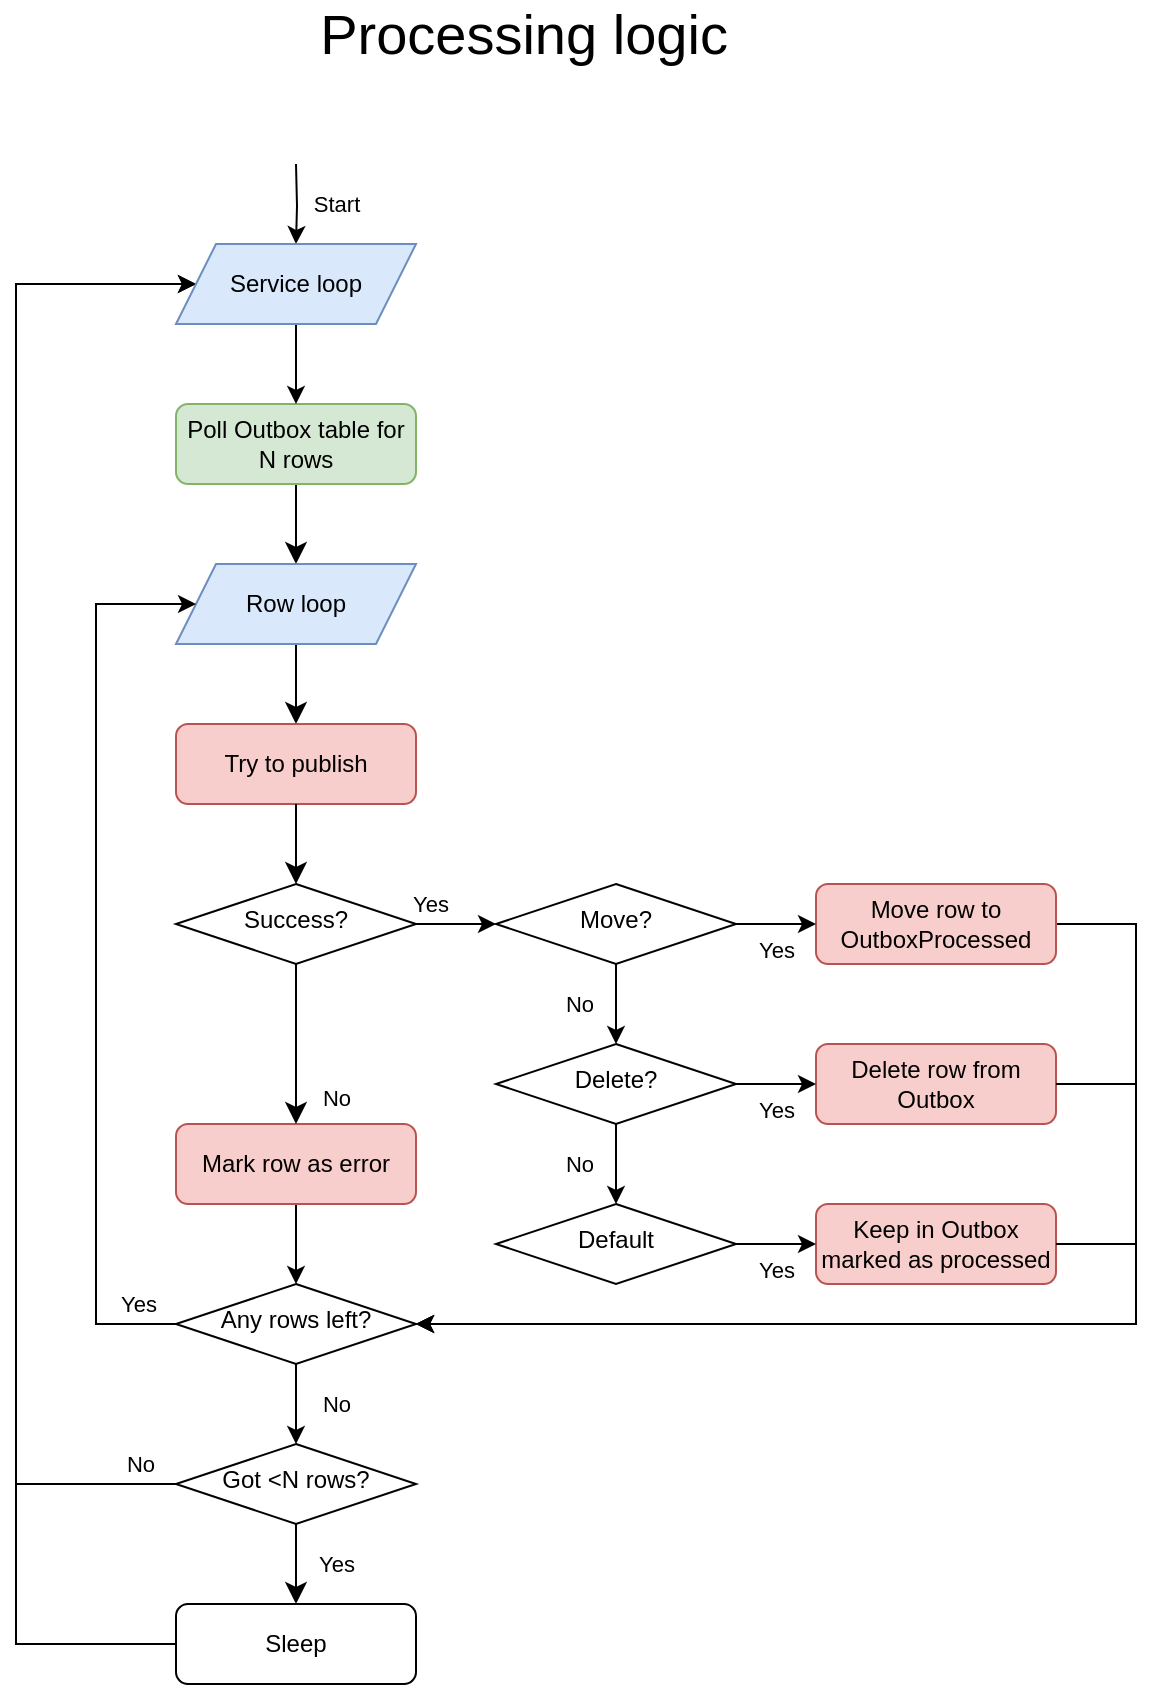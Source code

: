 <mxfile version="20.8.10" type="device"><diagram id="C5RBs43oDa-KdzZeNtuy" name="Processing Flow chart"><mxGraphModel dx="1101" dy="985" grid="1" gridSize="10" guides="1" tooltips="1" connect="1" arrows="1" fold="1" page="1" pageScale="1" pageWidth="827" pageHeight="1169" math="0" shadow="0"><root><mxCell id="WIyWlLk6GJQsqaUBKTNV-0"/><mxCell id="WIyWlLk6GJQsqaUBKTNV-1" parent="WIyWlLk6GJQsqaUBKTNV-0"/><mxCell id="WIyWlLk6GJQsqaUBKTNV-2" value="" style="rounded=0;html=1;jettySize=auto;orthogonalLoop=1;fontSize=11;endArrow=classic;endFill=1;endSize=8;strokeWidth=1;shadow=0;labelBackgroundColor=none;edgeStyle=orthogonalEdgeStyle;entryX=0.5;entryY=0;entryDx=0;entryDy=0;" parent="WIyWlLk6GJQsqaUBKTNV-1" source="WIyWlLk6GJQsqaUBKTNV-3" target="xLIevwCDkSUlFnOHP6e5-20" edge="1"><mxGeometry relative="1" as="geometry"><mxPoint x="300" y="300" as="targetPoint"/></mxGeometry></mxCell><mxCell id="WIyWlLk6GJQsqaUBKTNV-3" value="Poll Outbox table for N rows" style="rounded=1;whiteSpace=wrap;html=1;fontSize=12;glass=0;strokeWidth=1;shadow=0;fillColor=#d5e8d4;strokeColor=#82b366;" parent="WIyWlLk6GJQsqaUBKTNV-1" vertex="1"><mxGeometry x="240" y="240" width="120" height="40" as="geometry"/></mxCell><mxCell id="WIyWlLk6GJQsqaUBKTNV-4" value="" style="rounded=0;html=1;jettySize=auto;orthogonalLoop=1;fontSize=11;endArrow=classic;endFill=1;endSize=8;strokeWidth=1;shadow=0;labelBackgroundColor=none;edgeStyle=orthogonalEdgeStyle;entryX=0.5;entryY=0;entryDx=0;entryDy=0;exitX=0.5;exitY=1;exitDx=0;exitDy=0;" parent="WIyWlLk6GJQsqaUBKTNV-1" source="xLIevwCDkSUlFnOHP6e5-20" target="xLIevwCDkSUlFnOHP6e5-0" edge="1"><mxGeometry y="20" relative="1" as="geometry"><mxPoint as="offset"/><mxPoint x="300" y="380" as="sourcePoint"/></mxGeometry></mxCell><mxCell id="xLIevwCDkSUlFnOHP6e5-28" style="edgeStyle=orthogonalEdgeStyle;rounded=0;orthogonalLoop=1;jettySize=auto;html=1;entryX=0.5;entryY=0;entryDx=0;entryDy=0;labelBackgroundColor=default;endArrow=classic;endFill=1;exitX=0.5;exitY=1;exitDx=0;exitDy=0;" edge="1" parent="WIyWlLk6GJQsqaUBKTNV-1" source="WIyWlLk6GJQsqaUBKTNV-11" target="xLIevwCDkSUlFnOHP6e5-22"><mxGeometry relative="1" as="geometry"/></mxCell><mxCell id="WIyWlLk6GJQsqaUBKTNV-11" value="Mark row as error" style="rounded=1;whiteSpace=wrap;html=1;fontSize=12;glass=0;strokeWidth=1;shadow=0;fillColor=#f8cecc;strokeColor=#b85450;" parent="WIyWlLk6GJQsqaUBKTNV-1" vertex="1"><mxGeometry x="240" y="600" width="120" height="40" as="geometry"/></mxCell><mxCell id="xLIevwCDkSUlFnOHP6e5-17" style="edgeStyle=orthogonalEdgeStyle;rounded=0;orthogonalLoop=1;jettySize=auto;html=1;labelBackgroundColor=default;exitX=1;exitY=0.5;exitDx=0;exitDy=0;entryX=1;entryY=0.5;entryDx=0;entryDy=0;" edge="1" parent="WIyWlLk6GJQsqaUBKTNV-1" source="WIyWlLk6GJQsqaUBKTNV-12" target="xLIevwCDkSUlFnOHP6e5-22"><mxGeometry relative="1" as="geometry"><mxPoint x="374" y="710" as="targetPoint"/><Array as="points"><mxPoint x="720" y="500"/><mxPoint x="720" y="700"/></Array></mxGeometry></mxCell><mxCell id="WIyWlLk6GJQsqaUBKTNV-12" value="Move row to OutboxProcessed" style="rounded=1;whiteSpace=wrap;html=1;fontSize=12;glass=0;strokeWidth=1;shadow=0;fillColor=#f8cecc;strokeColor=#b85450;" parent="WIyWlLk6GJQsqaUBKTNV-1" vertex="1"><mxGeometry x="560" y="480" width="120" height="40" as="geometry"/></mxCell><mxCell id="xLIevwCDkSUlFnOHP6e5-0" value="Try to publish" style="rounded=1;whiteSpace=wrap;html=1;fontSize=12;glass=0;strokeWidth=1;shadow=0;fillColor=#f8cecc;strokeColor=#b85450;" vertex="1" parent="WIyWlLk6GJQsqaUBKTNV-1"><mxGeometry x="240" y="400" width="120" height="40" as="geometry"/></mxCell><mxCell id="xLIevwCDkSUlFnOHP6e5-30" style="edgeStyle=orthogonalEdgeStyle;rounded=0;orthogonalLoop=1;jettySize=auto;html=1;labelBackgroundColor=default;endArrow=classic;endFill=1;entryX=0;entryY=0.5;entryDx=0;entryDy=0;exitX=0;exitY=0.5;exitDx=0;exitDy=0;" edge="1" parent="WIyWlLk6GJQsqaUBKTNV-1" source="xLIevwCDkSUlFnOHP6e5-2" target="xLIevwCDkSUlFnOHP6e5-29"><mxGeometry relative="1" as="geometry"><mxPoint x="150" y="120" as="targetPoint"/><Array as="points"><mxPoint x="160" y="860"/><mxPoint x="160" y="180"/></Array></mxGeometry></mxCell><mxCell id="xLIevwCDkSUlFnOHP6e5-2" value="Sleep" style="rounded=1;whiteSpace=wrap;html=1;fontSize=12;glass=0;strokeWidth=1;shadow=0;" vertex="1" parent="WIyWlLk6GJQsqaUBKTNV-1"><mxGeometry x="240" y="840" width="120" height="40" as="geometry"/></mxCell><mxCell id="xLIevwCDkSUlFnOHP6e5-27" value="No" style="edgeStyle=orthogonalEdgeStyle;rounded=0;orthogonalLoop=1;jettySize=auto;html=1;labelBackgroundColor=default;endArrow=classic;endFill=1;exitX=0;exitY=0.5;exitDx=0;exitDy=0;entryX=0;entryY=0.5;entryDx=0;entryDy=0;" edge="1" parent="WIyWlLk6GJQsqaUBKTNV-1" source="xLIevwCDkSUlFnOHP6e5-3" target="xLIevwCDkSUlFnOHP6e5-29"><mxGeometry x="-0.953" y="-10" relative="1" as="geometry"><mxPoint x="360" y="230" as="targetPoint"/><Array as="points"><mxPoint x="160" y="780"/><mxPoint x="160" y="180"/></Array><mxPoint as="offset"/></mxGeometry></mxCell><mxCell id="xLIevwCDkSUlFnOHP6e5-3" value="Got &amp;lt;N rows?" style="rhombus;whiteSpace=wrap;html=1;shadow=0;fontFamily=Helvetica;fontSize=12;align=center;strokeWidth=1;spacing=6;spacingTop=-4;" vertex="1" parent="WIyWlLk6GJQsqaUBKTNV-1"><mxGeometry x="240" y="760" width="120" height="40" as="geometry"/></mxCell><UserObject label="No" tooltip="" id="xLIevwCDkSUlFnOHP6e5-4"><mxCell style="rounded=0;html=1;jettySize=auto;orthogonalLoop=1;fontSize=11;endArrow=classic;endFill=1;endSize=8;strokeWidth=1;shadow=0;labelBackgroundColor=none;edgeStyle=orthogonalEdgeStyle;exitX=0.5;exitY=1;exitDx=0;exitDy=0;startArrow=none;entryX=0.5;entryY=0;entryDx=0;entryDy=0;" edge="1" parent="WIyWlLk6GJQsqaUBKTNV-1" source="WIyWlLk6GJQsqaUBKTNV-10" target="WIyWlLk6GJQsqaUBKTNV-11"><mxGeometry x="0.667" y="20" relative="1" as="geometry"><mxPoint x="400" y="840" as="sourcePoint"/><mxPoint x="300" y="560" as="targetPoint"/><Array as="points"><mxPoint x="300" y="550"/><mxPoint x="300" y="550"/></Array><mxPoint as="offset"/></mxGeometry></mxCell></UserObject><mxCell id="xLIevwCDkSUlFnOHP6e5-5" value="Yes" style="rounded=0;html=1;jettySize=auto;orthogonalLoop=1;fontSize=11;endArrow=classic;endFill=1;endSize=8;strokeWidth=1;shadow=0;labelBackgroundColor=none;edgeStyle=orthogonalEdgeStyle;entryX=0.5;entryY=0;entryDx=0;entryDy=0;exitX=0.5;exitY=1;exitDx=0;exitDy=0;" edge="1" parent="WIyWlLk6GJQsqaUBKTNV-1" source="xLIevwCDkSUlFnOHP6e5-3" target="xLIevwCDkSUlFnOHP6e5-2"><mxGeometry y="20" relative="1" as="geometry"><mxPoint as="offset"/><mxPoint x="20" y="630" as="sourcePoint"/><mxPoint x="20" y="730" as="targetPoint"/><Array as="points"/></mxGeometry></mxCell><mxCell id="xLIevwCDkSUlFnOHP6e5-6" value="" style="rounded=0;html=1;jettySize=auto;orthogonalLoop=1;fontSize=11;endArrow=classic;endFill=1;endSize=8;strokeWidth=1;shadow=0;labelBackgroundColor=none;edgeStyle=orthogonalEdgeStyle;exitX=0.5;exitY=1;exitDx=0;exitDy=0;" edge="1" parent="WIyWlLk6GJQsqaUBKTNV-1" source="xLIevwCDkSUlFnOHP6e5-0" target="WIyWlLk6GJQsqaUBKTNV-10"><mxGeometry relative="1" as="geometry"><mxPoint x="300" y="440" as="sourcePoint"/><mxPoint x="300" y="540" as="targetPoint"/></mxGeometry></mxCell><mxCell id="WIyWlLk6GJQsqaUBKTNV-10" value="Success?" style="rhombus;whiteSpace=wrap;html=1;shadow=0;fontFamily=Helvetica;fontSize=12;align=center;strokeWidth=1;spacing=6;spacingTop=-4;" parent="WIyWlLk6GJQsqaUBKTNV-1" vertex="1"><mxGeometry x="240" y="480" width="120" height="40" as="geometry"/></mxCell><mxCell id="xLIevwCDkSUlFnOHP6e5-8" value="Yes" style="edgeStyle=orthogonalEdgeStyle;rounded=0;orthogonalLoop=1;jettySize=auto;html=1;verticalAlign=top;entryX=0;entryY=0.5;entryDx=0;entryDy=0;" edge="1" parent="WIyWlLk6GJQsqaUBKTNV-1" source="xLIevwCDkSUlFnOHP6e5-7" target="WIyWlLk6GJQsqaUBKTNV-12"><mxGeometry relative="1" as="geometry"><mxPoint x="530" y="500" as="targetPoint"/><Array as="points"><mxPoint x="530" y="500"/><mxPoint x="530" y="500"/></Array></mxGeometry></mxCell><mxCell id="xLIevwCDkSUlFnOHP6e5-13" value="No" style="edgeStyle=orthogonalEdgeStyle;rounded=0;orthogonalLoop=1;jettySize=auto;html=1;entryX=0.5;entryY=0;entryDx=0;entryDy=0;align=right;verticalAlign=middle;labelBackgroundColor=default;" edge="1" parent="WIyWlLk6GJQsqaUBKTNV-1" source="xLIevwCDkSUlFnOHP6e5-7" target="xLIevwCDkSUlFnOHP6e5-11"><mxGeometry y="-10" relative="1" as="geometry"><mxPoint as="offset"/></mxGeometry></mxCell><mxCell id="xLIevwCDkSUlFnOHP6e5-9" value="Delete row from Outbox" style="rounded=1;whiteSpace=wrap;html=1;fontSize=12;glass=0;strokeWidth=1;shadow=0;fillColor=#f8cecc;strokeColor=#b85450;" vertex="1" parent="WIyWlLk6GJQsqaUBKTNV-1"><mxGeometry x="560" y="560" width="120" height="40" as="geometry"/></mxCell><mxCell id="xLIevwCDkSUlFnOHP6e5-10" value="Yes" style="edgeStyle=orthogonalEdgeStyle;rounded=0;orthogonalLoop=1;jettySize=auto;html=1;entryX=0;entryY=0.5;entryDx=0;entryDy=0;verticalAlign=top;exitX=1;exitY=0.5;exitDx=0;exitDy=0;" edge="1" parent="WIyWlLk6GJQsqaUBKTNV-1" target="xLIevwCDkSUlFnOHP6e5-9" source="xLIevwCDkSUlFnOHP6e5-11"><mxGeometry relative="1" as="geometry"><mxPoint x="510" y="595" as="sourcePoint"/></mxGeometry></mxCell><mxCell id="xLIevwCDkSUlFnOHP6e5-11" value="Delete?" style="rhombus;whiteSpace=wrap;html=1;shadow=0;fontFamily=Helvetica;fontSize=12;align=center;strokeWidth=1;spacing=6;spacingTop=-4;" vertex="1" parent="WIyWlLk6GJQsqaUBKTNV-1"><mxGeometry x="400" y="560" width="120" height="40" as="geometry"/></mxCell><mxCell id="xLIevwCDkSUlFnOHP6e5-12" value="Default" style="rhombus;whiteSpace=wrap;html=1;shadow=0;fontFamily=Helvetica;fontSize=12;align=center;strokeWidth=1;spacing=6;spacingTop=-4;" vertex="1" parent="WIyWlLk6GJQsqaUBKTNV-1"><mxGeometry x="400" y="640" width="120" height="40" as="geometry"/></mxCell><mxCell id="xLIevwCDkSUlFnOHP6e5-14" value="No" style="edgeStyle=orthogonalEdgeStyle;rounded=0;orthogonalLoop=1;jettySize=auto;html=1;align=right;verticalAlign=middle;labelBackgroundColor=default;" edge="1" parent="WIyWlLk6GJQsqaUBKTNV-1" source="xLIevwCDkSUlFnOHP6e5-11" target="xLIevwCDkSUlFnOHP6e5-12"><mxGeometry y="-10" relative="1" as="geometry"><mxPoint x="459.5" y="665" as="sourcePoint"/><mxPoint x="459.5" y="705" as="targetPoint"/><mxPoint as="offset"/></mxGeometry></mxCell><mxCell id="xLIevwCDkSUlFnOHP6e5-15" value="Keep in Outbox marked as processed" style="rounded=1;whiteSpace=wrap;html=1;fontSize=12;glass=0;strokeWidth=1;shadow=0;fillColor=#f8cecc;strokeColor=#b85450;" vertex="1" parent="WIyWlLk6GJQsqaUBKTNV-1"><mxGeometry x="560" y="640" width="120" height="40" as="geometry"/></mxCell><mxCell id="xLIevwCDkSUlFnOHP6e5-16" value="Yes" style="edgeStyle=orthogonalEdgeStyle;rounded=0;orthogonalLoop=1;jettySize=auto;html=1;entryX=0;entryY=0.5;entryDx=0;entryDy=0;verticalAlign=top;exitX=1;exitY=0.5;exitDx=0;exitDy=0;" edge="1" parent="WIyWlLk6GJQsqaUBKTNV-1" source="xLIevwCDkSUlFnOHP6e5-12" target="xLIevwCDkSUlFnOHP6e5-15"><mxGeometry relative="1" as="geometry"><mxPoint x="500" y="715" as="sourcePoint"/><mxPoint x="550" y="715" as="targetPoint"/></mxGeometry></mxCell><mxCell id="xLIevwCDkSUlFnOHP6e5-20" value="Row loop" style="shape=parallelogram;perimeter=parallelogramPerimeter;whiteSpace=wrap;html=1;fixedSize=1;fillColor=#dae8fc;strokeColor=#6c8ebf;" vertex="1" parent="WIyWlLk6GJQsqaUBKTNV-1"><mxGeometry x="240" y="320" width="120" height="40" as="geometry"/></mxCell><mxCell id="xLIevwCDkSUlFnOHP6e5-21" value="Yes" style="edgeStyle=orthogonalEdgeStyle;rounded=0;html=1;jettySize=auto;orthogonalLoop=1;fontSize=11;endArrow=classic;endFill=1;strokeWidth=1;shadow=0;labelBackgroundColor=none;entryX=0;entryY=0.5;entryDx=0;entryDy=0;exitX=1;exitY=0.5;exitDx=0;exitDy=0;" edge="1" parent="WIyWlLk6GJQsqaUBKTNV-1" source="WIyWlLk6GJQsqaUBKTNV-10" target="xLIevwCDkSUlFnOHP6e5-7"><mxGeometry x="-0.652" y="10" relative="1" as="geometry"><mxPoint as="offset"/><mxPoint x="350" y="520" as="sourcePoint"/><mxPoint x="460" y="520" as="targetPoint"/><Array as="points"><mxPoint x="390" y="500"/><mxPoint x="390" y="500"/></Array></mxGeometry></mxCell><mxCell id="xLIevwCDkSUlFnOHP6e5-7" value="Move?" style="rhombus;whiteSpace=wrap;html=1;shadow=0;fontFamily=Helvetica;fontSize=12;align=center;strokeWidth=1;spacing=6;spacingTop=-4;" vertex="1" parent="WIyWlLk6GJQsqaUBKTNV-1"><mxGeometry x="400" y="480" width="120" height="40" as="geometry"/></mxCell><mxCell id="xLIevwCDkSUlFnOHP6e5-25" value="Yes" style="edgeStyle=orthogonalEdgeStyle;rounded=0;orthogonalLoop=1;jettySize=auto;html=1;entryX=0;entryY=0.5;entryDx=0;entryDy=0;labelBackgroundColor=default;endArrow=classic;endFill=1;exitX=0;exitY=0.5;exitDx=0;exitDy=0;" edge="1" parent="WIyWlLk6GJQsqaUBKTNV-1" source="xLIevwCDkSUlFnOHP6e5-22" target="xLIevwCDkSUlFnOHP6e5-20"><mxGeometry x="-0.915" y="-10" relative="1" as="geometry"><Array as="points"><mxPoint x="200" y="700"/><mxPoint x="200" y="340"/></Array><mxPoint as="offset"/></mxGeometry></mxCell><mxCell id="xLIevwCDkSUlFnOHP6e5-26" value="No" style="edgeStyle=orthogonalEdgeStyle;rounded=0;orthogonalLoop=1;jettySize=auto;html=1;entryX=0.5;entryY=0;entryDx=0;entryDy=0;labelBackgroundColor=default;endArrow=classic;endFill=1;" edge="1" parent="WIyWlLk6GJQsqaUBKTNV-1" source="xLIevwCDkSUlFnOHP6e5-22" target="xLIevwCDkSUlFnOHP6e5-3"><mxGeometry y="20" relative="1" as="geometry"><mxPoint as="offset"/></mxGeometry></mxCell><mxCell id="xLIevwCDkSUlFnOHP6e5-22" value="Any rows left?" style="rhombus;whiteSpace=wrap;html=1;shadow=0;fontFamily=Helvetica;fontSize=12;align=center;strokeWidth=1;spacing=6;spacingTop=-4;" vertex="1" parent="WIyWlLk6GJQsqaUBKTNV-1"><mxGeometry x="240" y="680" width="120" height="40" as="geometry"/></mxCell><mxCell id="xLIevwCDkSUlFnOHP6e5-23" style="edgeStyle=orthogonalEdgeStyle;rounded=0;orthogonalLoop=1;jettySize=auto;html=1;labelBackgroundColor=default;exitX=1;exitY=0.5;exitDx=0;exitDy=0;entryX=1;entryY=0.5;entryDx=0;entryDy=0;" edge="1" parent="WIyWlLk6GJQsqaUBKTNV-1" source="xLIevwCDkSUlFnOHP6e5-9" target="xLIevwCDkSUlFnOHP6e5-22"><mxGeometry relative="1" as="geometry"><mxPoint x="374" y="710" as="targetPoint"/><mxPoint x="704" y="530" as="sourcePoint"/><Array as="points"><mxPoint x="720" y="580"/><mxPoint x="720" y="700"/></Array></mxGeometry></mxCell><mxCell id="xLIevwCDkSUlFnOHP6e5-24" style="edgeStyle=orthogonalEdgeStyle;rounded=0;orthogonalLoop=1;jettySize=auto;html=1;labelBackgroundColor=default;exitX=1;exitY=0.5;exitDx=0;exitDy=0;entryX=1;entryY=0.5;entryDx=0;entryDy=0;" edge="1" parent="WIyWlLk6GJQsqaUBKTNV-1" source="xLIevwCDkSUlFnOHP6e5-15" target="xLIevwCDkSUlFnOHP6e5-22"><mxGeometry relative="1" as="geometry"><mxPoint x="374" y="710" as="targetPoint"/><mxPoint x="714" y="540" as="sourcePoint"/><Array as="points"><mxPoint x="720" y="660"/><mxPoint x="720" y="700"/></Array></mxGeometry></mxCell><mxCell id="xLIevwCDkSUlFnOHP6e5-31" style="edgeStyle=orthogonalEdgeStyle;rounded=0;orthogonalLoop=1;jettySize=auto;html=1;entryX=0.5;entryY=0;entryDx=0;entryDy=0;labelBackgroundColor=default;endArrow=classic;endFill=1;" edge="1" parent="WIyWlLk6GJQsqaUBKTNV-1" source="xLIevwCDkSUlFnOHP6e5-29" target="WIyWlLk6GJQsqaUBKTNV-3"><mxGeometry relative="1" as="geometry"/></mxCell><mxCell id="xLIevwCDkSUlFnOHP6e5-33" value="Start" style="edgeStyle=orthogonalEdgeStyle;rounded=0;orthogonalLoop=1;jettySize=auto;html=1;labelBackgroundColor=default;endArrow=classic;endFill=1;" edge="1" parent="WIyWlLk6GJQsqaUBKTNV-1" target="xLIevwCDkSUlFnOHP6e5-29"><mxGeometry y="20" relative="1" as="geometry"><mxPoint x="300" y="120" as="sourcePoint"/><mxPoint as="offset"/></mxGeometry></mxCell><mxCell id="xLIevwCDkSUlFnOHP6e5-29" value="Service loop" style="shape=parallelogram;perimeter=parallelogramPerimeter;whiteSpace=wrap;html=1;fixedSize=1;fillColor=#dae8fc;strokeColor=#6c8ebf;" vertex="1" parent="WIyWlLk6GJQsqaUBKTNV-1"><mxGeometry x="240" y="160" width="120" height="40" as="geometry"/></mxCell><mxCell id="xLIevwCDkSUlFnOHP6e5-35" value="Processing logic" style="text;html=1;strokeColor=none;fillColor=none;align=center;verticalAlign=middle;whiteSpace=wrap;rounded=0;fontSize=28;" vertex="1" parent="WIyWlLk6GJQsqaUBKTNV-1"><mxGeometry x="259" y="40" width="310" height="30" as="geometry"/></mxCell></root></mxGraphModel></diagram></mxfile>